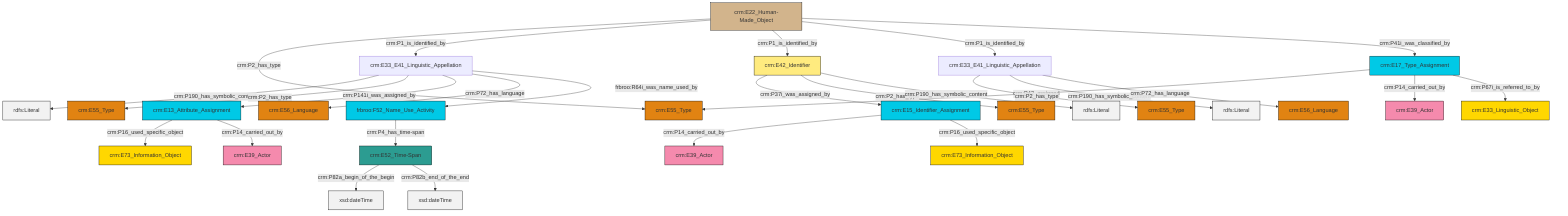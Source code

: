 graph TD
classDef Literal fill:#f2f2f2,stroke:#000000;
classDef CRM_Entity fill:#FFFFFF,stroke:#000000;
classDef Temporal_Entity fill:#00C9E6, stroke:#000000;
classDef Type fill:#E18312, stroke:#000000;
classDef Time-Span fill:#2C9C91, stroke:#000000;
classDef Appellation fill:#FFEB7F, stroke:#000000;
classDef Place fill:#008836, stroke:#000000;
classDef Persistent_Item fill:#B266B2, stroke:#000000;
classDef Conceptual_Object fill:#FFD700, stroke:#000000;
classDef Physical_Thing fill:#D2B48C, stroke:#000000;
classDef Actor fill:#f58aad, stroke:#000000;
classDef PC_Classes fill:#4ce600, stroke:#000000;
classDef Multi fill:#cccccc,stroke:#000000;

6["crm:E33_E41_Linguistic_Appellation"]:::Default -->|crm:P190_has_symbolic_content| 10[rdfs:Literal]:::Literal
6["crm:E33_E41_Linguistic_Appellation"]:::Default -->|crm:P2_has_type| 11["crm:E55_Type"]:::Type
12["crm:E17_Type_Assignment"]:::Temporal_Entity -->|crm:P42_assigned| 13["crm:E55_Type"]:::Type
6["crm:E33_E41_Linguistic_Appellation"]:::Default -->|crm:P141i_was_assigned_by| 14["crm:E13_Attribute_Assignment"]:::Temporal_Entity
15["crm:E42_Identifier"]:::Appellation -->|crm:P37i_was_assigned_by| 16["crm:E15_Identifier_Assignment"]:::Temporal_Entity
17["crm:E33_E41_Linguistic_Appellation"]:::Default -->|crm:P2_has_type| 8["crm:E55_Type"]:::Type
18["crm:E22_Human-Made_Object"]:::Physical_Thing -->|crm:P2_has_type| 13["crm:E55_Type"]:::Type
0["crm:E52_Time-Span"]:::Time-Span -->|crm:P82a_begin_of_the_begin| 19[xsd:dateTime]:::Literal
0["crm:E52_Time-Span"]:::Time-Span -->|crm:P82b_end_of_the_end| 22[xsd:dateTime]:::Literal
14["crm:E13_Attribute_Assignment"]:::Temporal_Entity -->|crm:P16_used_specific_object| 23["crm:E73_Information_Object"]:::Conceptual_Object
15["crm:E42_Identifier"]:::Appellation -->|crm:P2_has_type| 28["crm:E55_Type"]:::Type
18["crm:E22_Human-Made_Object"]:::Physical_Thing -->|crm:P1_is_identified_by| 6["crm:E33_E41_Linguistic_Appellation"]:::Default
17["crm:E33_E41_Linguistic_Appellation"]:::Default -->|crm:P190_has_symbolic_content| 32[rdfs:Literal]:::Literal
16["crm:E15_Identifier_Assignment"]:::Temporal_Entity -->|crm:P14_carried_out_by| 33["crm:E39_Actor"]:::Actor
18["crm:E22_Human-Made_Object"]:::Physical_Thing -->|crm:P1_is_identified_by| 15["crm:E42_Identifier"]:::Appellation
18["crm:E22_Human-Made_Object"]:::Physical_Thing -->|crm:P1_is_identified_by| 17["crm:E33_E41_Linguistic_Appellation"]:::Default
14["crm:E13_Attribute_Assignment"]:::Temporal_Entity -->|crm:P14_carried_out_by| 2["crm:E39_Actor"]:::Actor
12["crm:E17_Type_Assignment"]:::Temporal_Entity -->|crm:P14_carried_out_by| 24["crm:E39_Actor"]:::Actor
12["crm:E17_Type_Assignment"]:::Temporal_Entity -->|crm:P67i_is_referred_to_by| 4["crm:E33_Linguistic_Object"]:::Conceptual_Object
6["crm:E33_E41_Linguistic_Appellation"]:::Default -->|crm:P72_has_language| 40["crm:E56_Language"]:::Type
15["crm:E42_Identifier"]:::Appellation -->|crm:P190_has_symbolic_content| 42[rdfs:Literal]:::Literal
18["crm:E22_Human-Made_Object"]:::Physical_Thing -->|crm:P41i_was_classified_by| 12["crm:E17_Type_Assignment"]:::Temporal_Entity
6["crm:E33_E41_Linguistic_Appellation"]:::Default -->|frbroo:R64i_was_name_used_by| 20["frbroo:F52_Name_Use_Activity"]:::Temporal_Entity
17["crm:E33_E41_Linguistic_Appellation"]:::Default -->|crm:P72_has_language| 30["crm:E56_Language"]:::Type
16["crm:E15_Identifier_Assignment"]:::Temporal_Entity -->|crm:P16_used_specific_object| 35["crm:E73_Information_Object"]:::Conceptual_Object
20["frbroo:F52_Name_Use_Activity"]:::Temporal_Entity -->|crm:P4_has_time-span| 0["crm:E52_Time-Span"]:::Time-Span